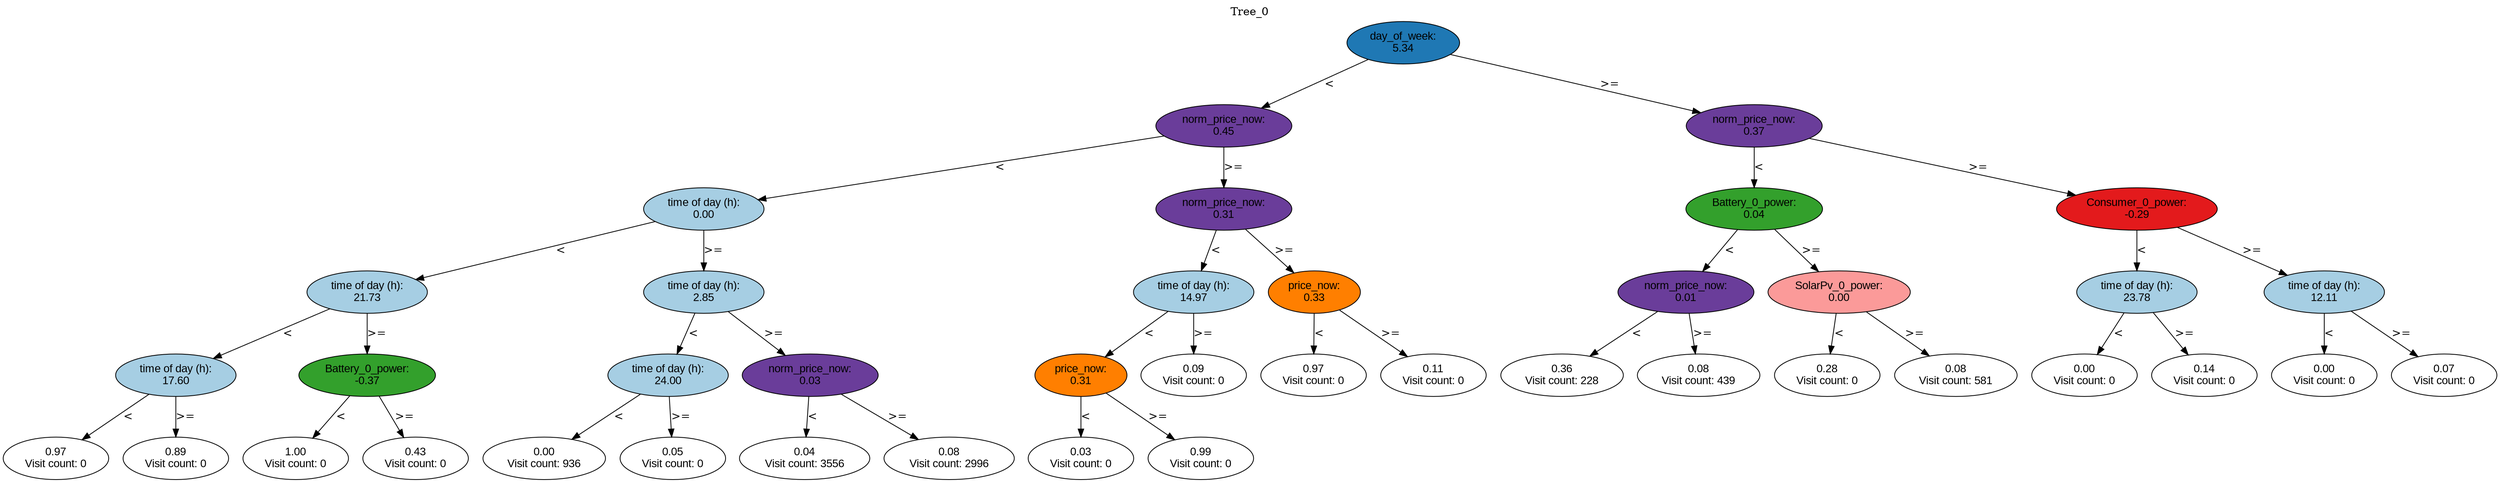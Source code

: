 digraph BST {
    node [fontname="Arial" style=filled colorscheme=paired12];
    0 [ label = "day_of_week:
5.34" fillcolor=2];
    1 [ label = "norm_price_now:
0.45" fillcolor=10];
    2 [ label = "time of day (h):
0.00" fillcolor=1];
    3 [ label = "time of day (h):
21.73" fillcolor=1];
    4 [ label = "time of day (h):
17.60" fillcolor=1];
    5 [ label = "0.97
Visit count: 0" fillcolor=white];
    6 [ label = "0.89
Visit count: 0" fillcolor=white];
    7 [ label = "Battery_0_power:
-0.37" fillcolor=4];
    8 [ label = "1.00
Visit count: 0" fillcolor=white];
    9 [ label = "0.43
Visit count: 0" fillcolor=white];
    10 [ label = "time of day (h):
2.85" fillcolor=1];
    11 [ label = "time of day (h):
24.00" fillcolor=1];
    12 [ label = "0.00
Visit count: 936" fillcolor=white];
    13 [ label = "0.05
Visit count: 0" fillcolor=white];
    14 [ label = "norm_price_now:
0.03" fillcolor=10];
    15 [ label = "0.04
Visit count: 3556" fillcolor=white];
    16 [ label = "0.08
Visit count: 2996" fillcolor=white];
    17 [ label = "norm_price_now:
0.31" fillcolor=10];
    18 [ label = "time of day (h):
14.97" fillcolor=1];
    19 [ label = "price_now:
0.31" fillcolor=8];
    20 [ label = "0.03
Visit count: 0" fillcolor=white];
    21 [ label = "0.99
Visit count: 0" fillcolor=white];
    22 [ label = "0.09
Visit count: 0" fillcolor=white];
    23 [ label = "price_now:
0.33" fillcolor=8];
    24 [ label = "0.97
Visit count: 0" fillcolor=white];
    25 [ label = "0.11
Visit count: 0" fillcolor=white];
    26 [ label = "norm_price_now:
0.37" fillcolor=10];
    27 [ label = "Battery_0_power:
0.04" fillcolor=4];
    28 [ label = "norm_price_now:
0.01" fillcolor=10];
    29 [ label = "0.36
Visit count: 228" fillcolor=white];
    30 [ label = "0.08
Visit count: 439" fillcolor=white];
    31 [ label = "SolarPv_0_power:
0.00" fillcolor=5];
    32 [ label = "0.28
Visit count: 0" fillcolor=white];
    33 [ label = "0.08
Visit count: 581" fillcolor=white];
    34 [ label = "Consumer_0_power:
-0.29" fillcolor=6];
    35 [ label = "time of day (h):
23.78" fillcolor=1];
    36 [ label = "0.00
Visit count: 0" fillcolor=white];
    37 [ label = "0.14
Visit count: 0" fillcolor=white];
    38 [ label = "time of day (h):
12.11" fillcolor=1];
    39 [ label = "0.00
Visit count: 0" fillcolor=white];
    40 [ label = "0.07
Visit count: 0" fillcolor=white];

    0  -> 1[ label = "<"];
    0  -> 26[ label = ">="];
    1  -> 2[ label = "<"];
    1  -> 17[ label = ">="];
    2  -> 3[ label = "<"];
    2  -> 10[ label = ">="];
    3  -> 4[ label = "<"];
    3  -> 7[ label = ">="];
    4  -> 5[ label = "<"];
    4  -> 6[ label = ">="];
    7  -> 8[ label = "<"];
    7  -> 9[ label = ">="];
    10  -> 11[ label = "<"];
    10  -> 14[ label = ">="];
    11  -> 12[ label = "<"];
    11  -> 13[ label = ">="];
    14  -> 15[ label = "<"];
    14  -> 16[ label = ">="];
    17  -> 18[ label = "<"];
    17  -> 23[ label = ">="];
    18  -> 19[ label = "<"];
    18  -> 22[ label = ">="];
    19  -> 20[ label = "<"];
    19  -> 21[ label = ">="];
    23  -> 24[ label = "<"];
    23  -> 25[ label = ">="];
    26  -> 27[ label = "<"];
    26  -> 34[ label = ">="];
    27  -> 28[ label = "<"];
    27  -> 31[ label = ">="];
    28  -> 29[ label = "<"];
    28  -> 30[ label = ">="];
    31  -> 32[ label = "<"];
    31  -> 33[ label = ">="];
    34  -> 35[ label = "<"];
    34  -> 38[ label = ">="];
    35  -> 36[ label = "<"];
    35  -> 37[ label = ">="];
    38  -> 39[ label = "<"];
    38  -> 40[ label = ">="];

    labelloc="t";
    label="Tree_0";
}